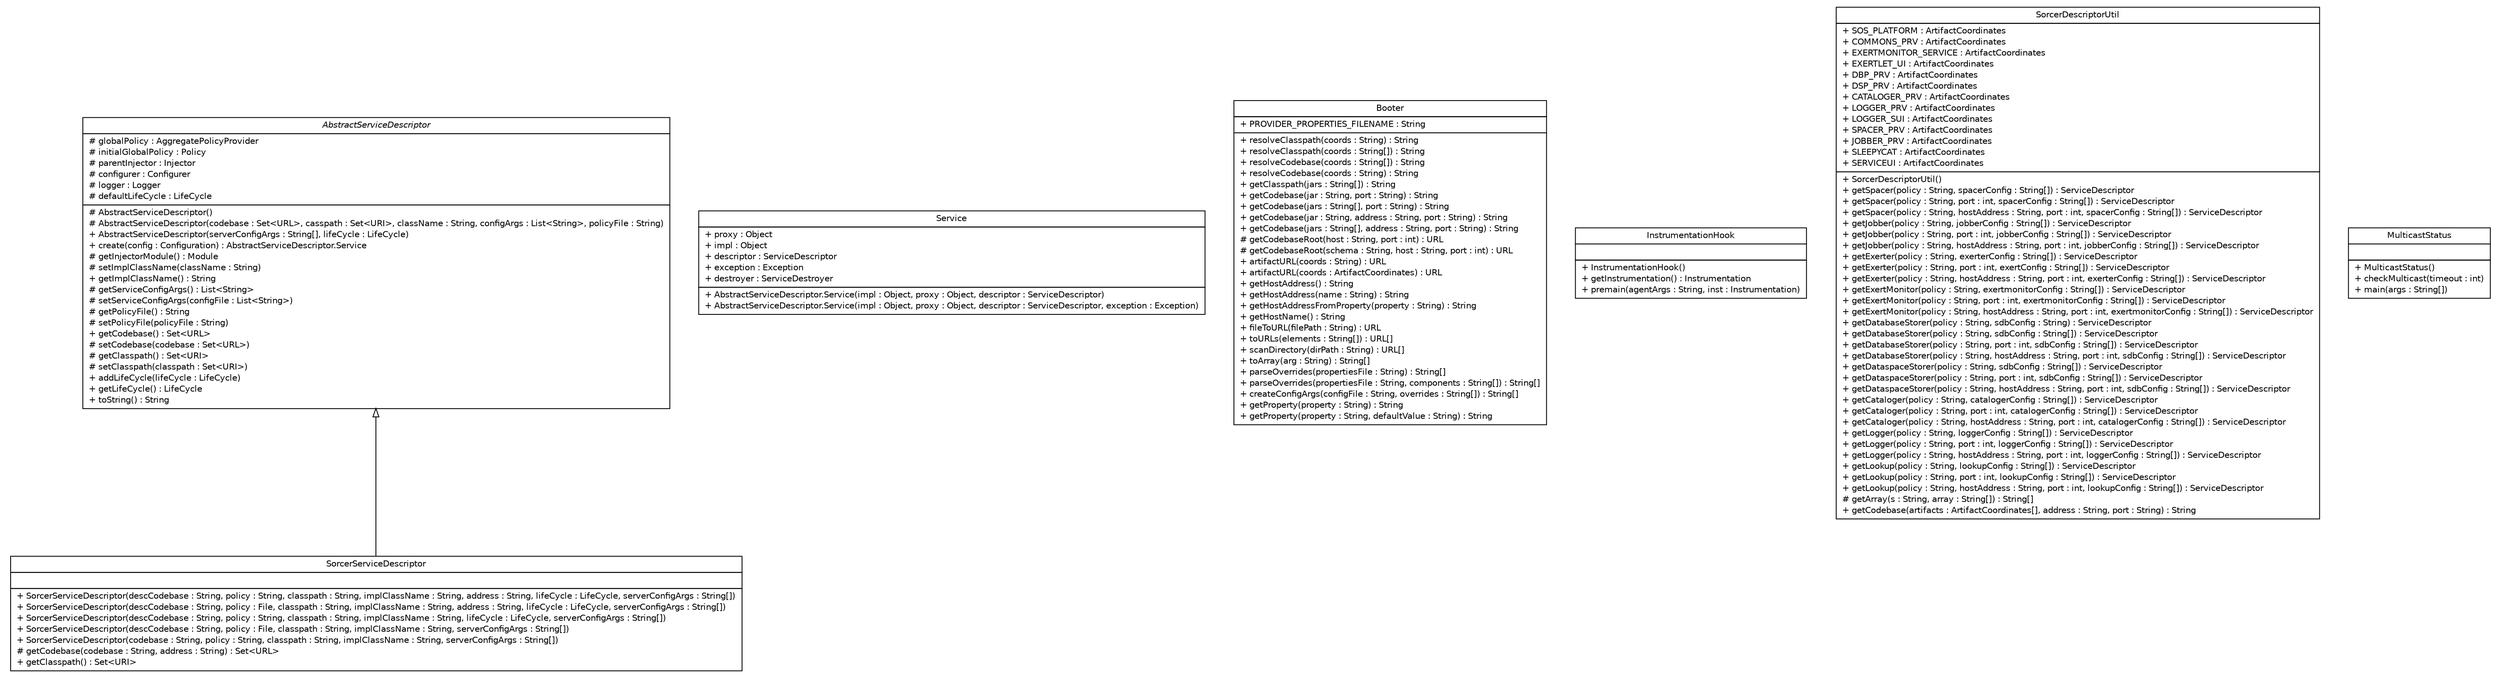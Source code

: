 #!/usr/local/bin/dot
#
# Class diagram 
# Generated by UMLGraph version R5_6 (http://www.umlgraph.org/)
#

digraph G {
	edge [fontname="Helvetica",fontsize=10,labelfontname="Helvetica",labelfontsize=10];
	node [fontname="Helvetica",fontsize=10,shape=plaintext];
	nodesep=0.25;
	ranksep=0.5;
	// sorcer.provider.boot.AbstractServiceDescriptor
	c53444 [label=<<table title="sorcer.provider.boot.AbstractServiceDescriptor" border="0" cellborder="1" cellspacing="0" cellpadding="2" port="p" href="./AbstractServiceDescriptor.html">
		<tr><td><table border="0" cellspacing="0" cellpadding="1">
<tr><td align="center" balign="center"><font face="Helvetica-Oblique"> AbstractServiceDescriptor </font></td></tr>
		</table></td></tr>
		<tr><td><table border="0" cellspacing="0" cellpadding="1">
<tr><td align="left" balign="left"> # globalPolicy : AggregatePolicyProvider </td></tr>
<tr><td align="left" balign="left"> # initialGlobalPolicy : Policy </td></tr>
<tr><td align="left" balign="left"> # parentInjector : Injector </td></tr>
<tr><td align="left" balign="left"> # configurer : Configurer </td></tr>
<tr><td align="left" balign="left"> # logger : Logger </td></tr>
<tr><td align="left" balign="left"> # defaultLifeCycle : LifeCycle </td></tr>
		</table></td></tr>
		<tr><td><table border="0" cellspacing="0" cellpadding="1">
<tr><td align="left" balign="left"> # AbstractServiceDescriptor() </td></tr>
<tr><td align="left" balign="left"> # AbstractServiceDescriptor(codebase : Set&lt;URL&gt;, casspath : Set&lt;URI&gt;, className : String, configArgs : List&lt;String&gt;, policyFile : String) </td></tr>
<tr><td align="left" balign="left"> + AbstractServiceDescriptor(serverConfigArgs : String[], lifeCycle : LifeCycle) </td></tr>
<tr><td align="left" balign="left"> + create(config : Configuration) : AbstractServiceDescriptor.Service </td></tr>
<tr><td align="left" balign="left"> # getInjectorModule() : Module </td></tr>
<tr><td align="left" balign="left"> # setImplClassName(className : String) </td></tr>
<tr><td align="left" balign="left"> + getImplClassName() : String </td></tr>
<tr><td align="left" balign="left"> # getServiceConfigArgs() : List&lt;String&gt; </td></tr>
<tr><td align="left" balign="left"> # setServiceConfigArgs(configFile : List&lt;String&gt;) </td></tr>
<tr><td align="left" balign="left"> # getPolicyFile() : String </td></tr>
<tr><td align="left" balign="left"> # setPolicyFile(policyFile : String) </td></tr>
<tr><td align="left" balign="left"> + getCodebase() : Set&lt;URL&gt; </td></tr>
<tr><td align="left" balign="left"> # setCodebase(codebase : Set&lt;URL&gt;) </td></tr>
<tr><td align="left" balign="left"> # getClasspath() : Set&lt;URI&gt; </td></tr>
<tr><td align="left" balign="left"> # setClasspath(classpath : Set&lt;URI&gt;) </td></tr>
<tr><td align="left" balign="left"> + addLifeCycle(lifeCycle : LifeCycle) </td></tr>
<tr><td align="left" balign="left"> + getLifeCycle() : LifeCycle </td></tr>
<tr><td align="left" balign="left"> + toString() : String </td></tr>
		</table></td></tr>
		</table>>, URL="./AbstractServiceDescriptor.html", fontname="Helvetica", fontcolor="black", fontsize=10.0];
	// sorcer.provider.boot.AbstractServiceDescriptor.Service
	c53445 [label=<<table title="sorcer.provider.boot.AbstractServiceDescriptor.Service" border="0" cellborder="1" cellspacing="0" cellpadding="2" port="p" href="./AbstractServiceDescriptor.Service.html">
		<tr><td><table border="0" cellspacing="0" cellpadding="1">
<tr><td align="center" balign="center"> Service </td></tr>
		</table></td></tr>
		<tr><td><table border="0" cellspacing="0" cellpadding="1">
<tr><td align="left" balign="left"> + proxy : Object </td></tr>
<tr><td align="left" balign="left"> + impl : Object </td></tr>
<tr><td align="left" balign="left"> + descriptor : ServiceDescriptor </td></tr>
<tr><td align="left" balign="left"> + exception : Exception </td></tr>
<tr><td align="left" balign="left"> + destroyer : ServiceDestroyer </td></tr>
		</table></td></tr>
		<tr><td><table border="0" cellspacing="0" cellpadding="1">
<tr><td align="left" balign="left"> + AbstractServiceDescriptor.Service(impl : Object, proxy : Object, descriptor : ServiceDescriptor) </td></tr>
<tr><td align="left" balign="left"> + AbstractServiceDescriptor.Service(impl : Object, proxy : Object, descriptor : ServiceDescriptor, exception : Exception) </td></tr>
		</table></td></tr>
		</table>>, URL="./AbstractServiceDescriptor.Service.html", fontname="Helvetica", fontcolor="black", fontsize=10.0];
	// sorcer.provider.boot.SorcerServiceDescriptor
	c53446 [label=<<table title="sorcer.provider.boot.SorcerServiceDescriptor" border="0" cellborder="1" cellspacing="0" cellpadding="2" port="p" href="./SorcerServiceDescriptor.html">
		<tr><td><table border="0" cellspacing="0" cellpadding="1">
<tr><td align="center" balign="center"> SorcerServiceDescriptor </td></tr>
		</table></td></tr>
		<tr><td><table border="0" cellspacing="0" cellpadding="1">
<tr><td align="left" balign="left">  </td></tr>
		</table></td></tr>
		<tr><td><table border="0" cellspacing="0" cellpadding="1">
<tr><td align="left" balign="left"> + SorcerServiceDescriptor(descCodebase : String, policy : String, classpath : String, implClassName : String, address : String, lifeCycle : LifeCycle, serverConfigArgs : String[]) </td></tr>
<tr><td align="left" balign="left"> + SorcerServiceDescriptor(descCodebase : String, policy : File, classpath : String, implClassName : String, address : String, lifeCycle : LifeCycle, serverConfigArgs : String[]) </td></tr>
<tr><td align="left" balign="left"> + SorcerServiceDescriptor(descCodebase : String, policy : String, classpath : String, implClassName : String, lifeCycle : LifeCycle, serverConfigArgs : String[]) </td></tr>
<tr><td align="left" balign="left"> + SorcerServiceDescriptor(descCodebase : String, policy : File, classpath : String, implClassName : String, serverConfigArgs : String[]) </td></tr>
<tr><td align="left" balign="left"> + SorcerServiceDescriptor(codebase : String, policy : String, classpath : String, implClassName : String, serverConfigArgs : String[]) </td></tr>
<tr><td align="left" balign="left"> # getCodebase(codebase : String, address : String) : Set&lt;URL&gt; </td></tr>
<tr><td align="left" balign="left"> + getClasspath() : Set&lt;URI&gt; </td></tr>
		</table></td></tr>
		</table>>, URL="./SorcerServiceDescriptor.html", fontname="Helvetica", fontcolor="black", fontsize=10.0];
	// sorcer.provider.boot.Booter
	c53447 [label=<<table title="sorcer.provider.boot.Booter" border="0" cellborder="1" cellspacing="0" cellpadding="2" port="p" href="./Booter.html">
		<tr><td><table border="0" cellspacing="0" cellpadding="1">
<tr><td align="center" balign="center"> Booter </td></tr>
		</table></td></tr>
		<tr><td><table border="0" cellspacing="0" cellpadding="1">
<tr><td align="left" balign="left"> + PROVIDER_PROPERTIES_FILENAME : String </td></tr>
		</table></td></tr>
		<tr><td><table border="0" cellspacing="0" cellpadding="1">
<tr><td align="left" balign="left"> + resolveClasspath(coords : String) : String </td></tr>
<tr><td align="left" balign="left"> + resolveClasspath(coords : String[]) : String </td></tr>
<tr><td align="left" balign="left"> + resolveCodebase(coords : String[]) : String </td></tr>
<tr><td align="left" balign="left"> + resolveCodebase(coords : String) : String </td></tr>
<tr><td align="left" balign="left"> + getClasspath(jars : String[]) : String </td></tr>
<tr><td align="left" balign="left"> + getCodebase(jar : String, port : String) : String </td></tr>
<tr><td align="left" balign="left"> + getCodebase(jars : String[], port : String) : String </td></tr>
<tr><td align="left" balign="left"> + getCodebase(jar : String, address : String, port : String) : String </td></tr>
<tr><td align="left" balign="left"> + getCodebase(jars : String[], address : String, port : String) : String </td></tr>
<tr><td align="left" balign="left"> # getCodebaseRoot(host : String, port : int) : URL </td></tr>
<tr><td align="left" balign="left"> # getCodebaseRoot(schema : String, host : String, port : int) : URL </td></tr>
<tr><td align="left" balign="left"> + artifactURL(coords : String) : URL </td></tr>
<tr><td align="left" balign="left"> + artifactURL(coords : ArtifactCoordinates) : URL </td></tr>
<tr><td align="left" balign="left"> + getHostAddress() : String </td></tr>
<tr><td align="left" balign="left"> + getHostAddress(name : String) : String </td></tr>
<tr><td align="left" balign="left"> + getHostAddressFromProperty(property : String) : String </td></tr>
<tr><td align="left" balign="left"> + getHostName() : String </td></tr>
<tr><td align="left" balign="left"> + fileToURL(filePath : String) : URL </td></tr>
<tr><td align="left" balign="left"> + toURLs(elements : String[]) : URL[] </td></tr>
<tr><td align="left" balign="left"> + scanDirectory(dirPath : String) : URL[] </td></tr>
<tr><td align="left" balign="left"> + toArray(arg : String) : String[] </td></tr>
<tr><td align="left" balign="left"> + parseOverrides(propertiesFile : String) : String[] </td></tr>
<tr><td align="left" balign="left"> + parseOverrides(propertiesFile : String, components : String[]) : String[] </td></tr>
<tr><td align="left" balign="left"> + createConfigArgs(configFile : String, overrides : String[]) : String[] </td></tr>
<tr><td align="left" balign="left"> + getProperty(property : String) : String </td></tr>
<tr><td align="left" balign="left"> + getProperty(property : String, defaultValue : String) : String </td></tr>
		</table></td></tr>
		</table>>, URL="./Booter.html", fontname="Helvetica", fontcolor="black", fontsize=10.0];
	// sorcer.provider.boot.InstrumentationHook
	c53448 [label=<<table title="sorcer.provider.boot.InstrumentationHook" border="0" cellborder="1" cellspacing="0" cellpadding="2" port="p" href="./InstrumentationHook.html">
		<tr><td><table border="0" cellspacing="0" cellpadding="1">
<tr><td align="center" balign="center"> InstrumentationHook </td></tr>
		</table></td></tr>
		<tr><td><table border="0" cellspacing="0" cellpadding="1">
<tr><td align="left" balign="left">  </td></tr>
		</table></td></tr>
		<tr><td><table border="0" cellspacing="0" cellpadding="1">
<tr><td align="left" balign="left"> + InstrumentationHook() </td></tr>
<tr><td align="left" balign="left"> + getInstrumentation() : Instrumentation </td></tr>
<tr><td align="left" balign="left"> + premain(agentArgs : String, inst : Instrumentation) </td></tr>
		</table></td></tr>
		</table>>, URL="./InstrumentationHook.html", fontname="Helvetica", fontcolor="black", fontsize=10.0];
	// sorcer.provider.boot.SorcerDescriptorUtil
	c53449 [label=<<table title="sorcer.provider.boot.SorcerDescriptorUtil" border="0" cellborder="1" cellspacing="0" cellpadding="2" port="p" href="./SorcerDescriptorUtil.html">
		<tr><td><table border="0" cellspacing="0" cellpadding="1">
<tr><td align="center" balign="center"> SorcerDescriptorUtil </td></tr>
		</table></td></tr>
		<tr><td><table border="0" cellspacing="0" cellpadding="1">
<tr><td align="left" balign="left"> + SOS_PLATFORM : ArtifactCoordinates </td></tr>
<tr><td align="left" balign="left"> + COMMONS_PRV : ArtifactCoordinates </td></tr>
<tr><td align="left" balign="left"> + EXERTMONITOR_SERVICE : ArtifactCoordinates </td></tr>
<tr><td align="left" balign="left"> + EXERTLET_UI : ArtifactCoordinates </td></tr>
<tr><td align="left" balign="left"> + DBP_PRV : ArtifactCoordinates </td></tr>
<tr><td align="left" balign="left"> + DSP_PRV : ArtifactCoordinates </td></tr>
<tr><td align="left" balign="left"> + CATALOGER_PRV : ArtifactCoordinates </td></tr>
<tr><td align="left" balign="left"> + LOGGER_PRV : ArtifactCoordinates </td></tr>
<tr><td align="left" balign="left"> + LOGGER_SUI : ArtifactCoordinates </td></tr>
<tr><td align="left" balign="left"> + SPACER_PRV : ArtifactCoordinates </td></tr>
<tr><td align="left" balign="left"> + JOBBER_PRV : ArtifactCoordinates </td></tr>
<tr><td align="left" balign="left"> + SLEEPYCAT : ArtifactCoordinates </td></tr>
<tr><td align="left" balign="left"> + SERVICEUI : ArtifactCoordinates </td></tr>
		</table></td></tr>
		<tr><td><table border="0" cellspacing="0" cellpadding="1">
<tr><td align="left" balign="left"> + SorcerDescriptorUtil() </td></tr>
<tr><td align="left" balign="left"> + getSpacer(policy : String, spacerConfig : String[]) : ServiceDescriptor </td></tr>
<tr><td align="left" balign="left"> + getSpacer(policy : String, port : int, spacerConfig : String[]) : ServiceDescriptor </td></tr>
<tr><td align="left" balign="left"> + getSpacer(policy : String, hostAddress : String, port : int, spacerConfig : String[]) : ServiceDescriptor </td></tr>
<tr><td align="left" balign="left"> + getJobber(policy : String, jobberConfig : String[]) : ServiceDescriptor </td></tr>
<tr><td align="left" balign="left"> + getJobber(policy : String, port : int, jobberConfig : String[]) : ServiceDescriptor </td></tr>
<tr><td align="left" balign="left"> + getJobber(policy : String, hostAddress : String, port : int, jobberConfig : String[]) : ServiceDescriptor </td></tr>
<tr><td align="left" balign="left"> + getExerter(policy : String, exerterConfig : String[]) : ServiceDescriptor </td></tr>
<tr><td align="left" balign="left"> + getExerter(policy : String, port : int, exertConfig : String[]) : ServiceDescriptor </td></tr>
<tr><td align="left" balign="left"> + getExerter(policy : String, hostAddress : String, port : int, exerterConfig : String[]) : ServiceDescriptor </td></tr>
<tr><td align="left" balign="left"> + getExertMonitor(policy : String, exertmonitorConfig : String[]) : ServiceDescriptor </td></tr>
<tr><td align="left" balign="left"> + getExertMonitor(policy : String, port : int, exertmonitorConfig : String[]) : ServiceDescriptor </td></tr>
<tr><td align="left" balign="left"> + getExertMonitor(policy : String, hostAddress : String, port : int, exertmonitorConfig : String[]) : ServiceDescriptor </td></tr>
<tr><td align="left" balign="left"> + getDatabaseStorer(policy : String, sdbConfig : String) : ServiceDescriptor </td></tr>
<tr><td align="left" balign="left"> + getDatabaseStorer(policy : String, sdbConfig : String[]) : ServiceDescriptor </td></tr>
<tr><td align="left" balign="left"> + getDatabaseStorer(policy : String, port : int, sdbConfig : String[]) : ServiceDescriptor </td></tr>
<tr><td align="left" balign="left"> + getDatabaseStorer(policy : String, hostAddress : String, port : int, sdbConfig : String[]) : ServiceDescriptor </td></tr>
<tr><td align="left" balign="left"> + getDataspaceStorer(policy : String, sdbConfig : String[]) : ServiceDescriptor </td></tr>
<tr><td align="left" balign="left"> + getDataspaceStorer(policy : String, port : int, sdbConfig : String[]) : ServiceDescriptor </td></tr>
<tr><td align="left" balign="left"> + getDataspaceStorer(policy : String, hostAddress : String, port : int, sdbConfig : String[]) : ServiceDescriptor </td></tr>
<tr><td align="left" balign="left"> + getCataloger(policy : String, catalogerConfig : String[]) : ServiceDescriptor </td></tr>
<tr><td align="left" balign="left"> + getCataloger(policy : String, port : int, catalogerConfig : String[]) : ServiceDescriptor </td></tr>
<tr><td align="left" balign="left"> + getCataloger(policy : String, hostAddress : String, port : int, catalogerConfig : String[]) : ServiceDescriptor </td></tr>
<tr><td align="left" balign="left"> + getLogger(policy : String, loggerConfig : String[]) : ServiceDescriptor </td></tr>
<tr><td align="left" balign="left"> + getLogger(policy : String, port : int, loggerConfig : String[]) : ServiceDescriptor </td></tr>
<tr><td align="left" balign="left"> + getLogger(policy : String, hostAddress : String, port : int, loggerConfig : String[]) : ServiceDescriptor </td></tr>
<tr><td align="left" balign="left"> + getLookup(policy : String, lookupConfig : String[]) : ServiceDescriptor </td></tr>
<tr><td align="left" balign="left"> + getLookup(policy : String, port : int, lookupConfig : String[]) : ServiceDescriptor </td></tr>
<tr><td align="left" balign="left"> + getLookup(policy : String, hostAddress : String, port : int, lookupConfig : String[]) : ServiceDescriptor </td></tr>
<tr><td align="left" balign="left"> # getArray(s : String, array : String[]) : String[] </td></tr>
<tr><td align="left" balign="left"> + getCodebase(artifacts : ArtifactCoordinates[], address : String, port : String) : String </td></tr>
		</table></td></tr>
		</table>>, URL="./SorcerDescriptorUtil.html", fontname="Helvetica", fontcolor="black", fontsize=10.0];
	// sorcer.provider.boot.MulticastStatus
	c53450 [label=<<table title="sorcer.provider.boot.MulticastStatus" border="0" cellborder="1" cellspacing="0" cellpadding="2" port="p" href="./MulticastStatus.html">
		<tr><td><table border="0" cellspacing="0" cellpadding="1">
<tr><td align="center" balign="center"> MulticastStatus </td></tr>
		</table></td></tr>
		<tr><td><table border="0" cellspacing="0" cellpadding="1">
<tr><td align="left" balign="left">  </td></tr>
		</table></td></tr>
		<tr><td><table border="0" cellspacing="0" cellpadding="1">
<tr><td align="left" balign="left"> + MulticastStatus() </td></tr>
<tr><td align="left" balign="left"> + checkMulticast(timeout : int) </td></tr>
<tr><td align="left" balign="left"> + main(args : String[]) </td></tr>
		</table></td></tr>
		</table>>, URL="./MulticastStatus.html", fontname="Helvetica", fontcolor="black", fontsize=10.0];
	//sorcer.provider.boot.SorcerServiceDescriptor extends sorcer.provider.boot.AbstractServiceDescriptor
	c53444:p -> c53446:p [dir=back,arrowtail=empty];
}

